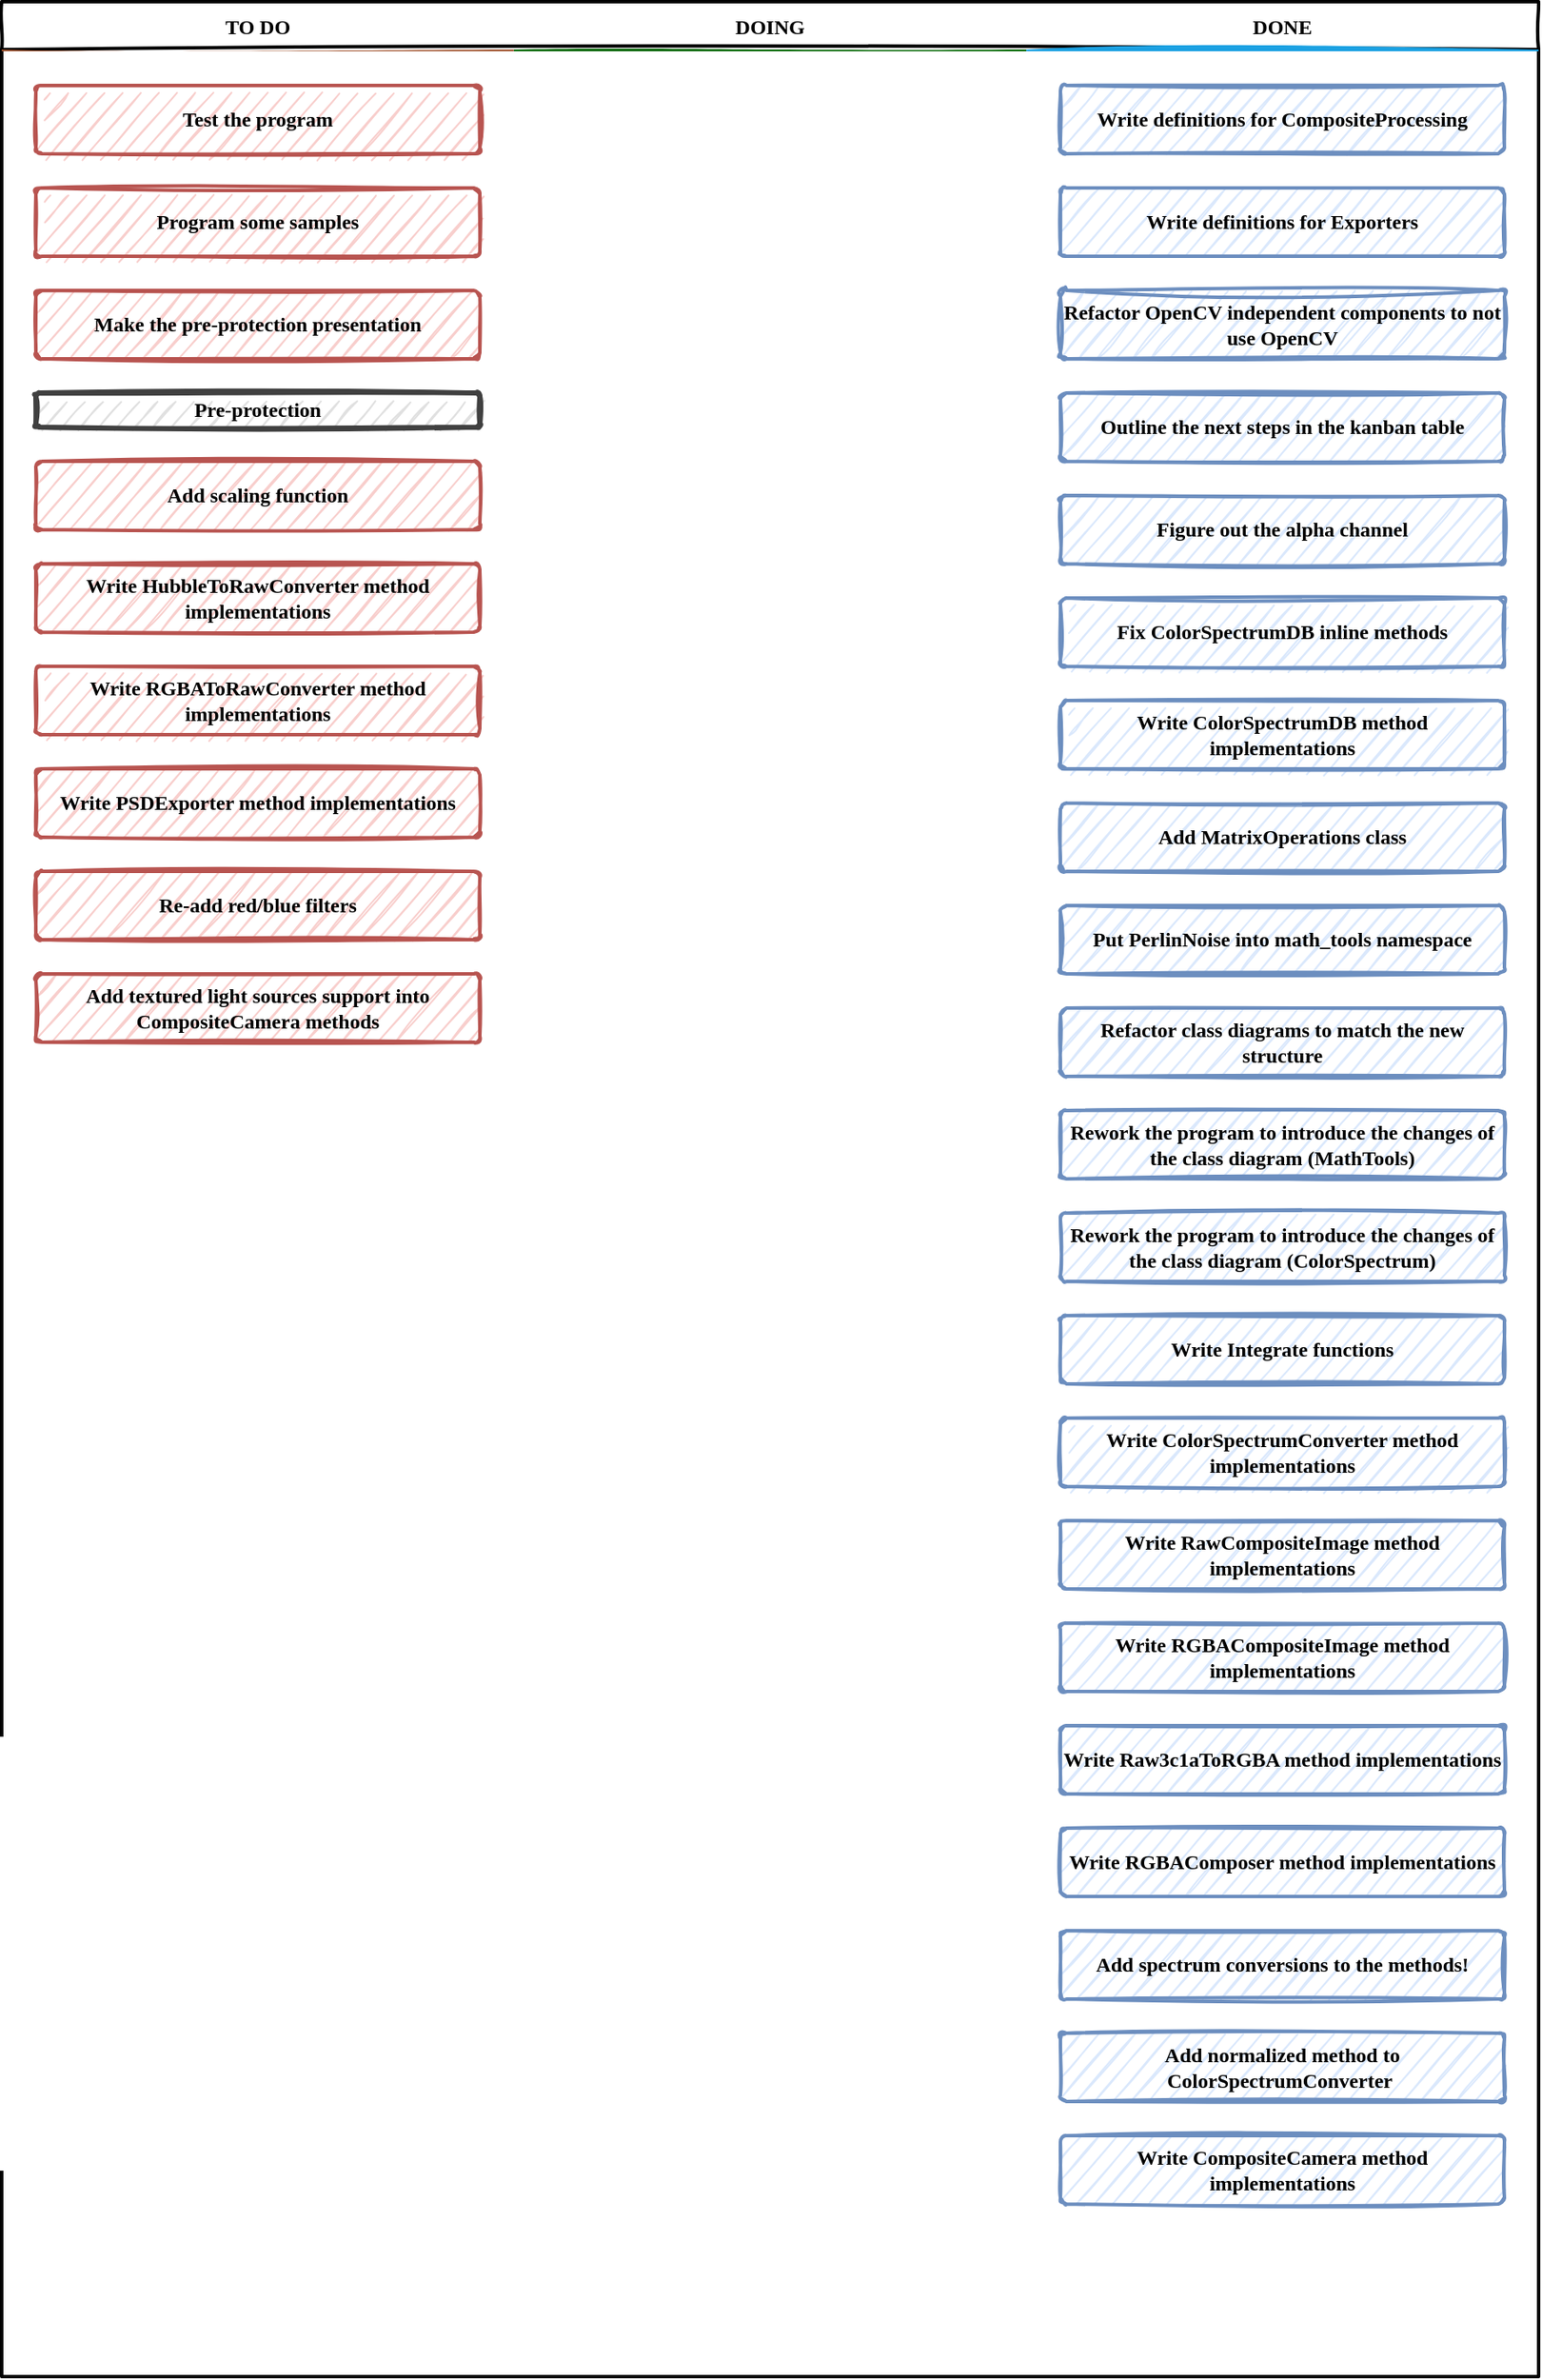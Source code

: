 <mxfile version="21.1.2" type="device">
  <diagram id="wFE0QG_FPsp0jaGvCLVb" name="Page-1">
    <mxGraphModel dx="1964" dy="674" grid="1" gridSize="10" guides="1" tooltips="1" connect="1" arrows="1" fold="1" page="1" pageScale="1" pageWidth="850" pageHeight="1100" math="0" shadow="0">
      <root>
        <mxCell id="0" />
        <mxCell id="1" parent="0" />
        <mxCell id="_5mSTuPxr-ZiKRkBDSY7-1" value="" style="swimlane;fontStyle=2;childLayout=stackLayout;horizontal=1;startSize=28;horizontalStack=1;resizeParent=1;resizeParentMax=0;resizeLast=0;collapsible=0;marginBottom=0;swimlaneFillColor=none;fontFamily=Permanent Marker;fontSize=16;points=[];verticalAlign=top;stackBorder=0;resizable=1;strokeWidth=2;sketch=1;disableMultiStroke=1;" parent="1" vertex="1">
          <mxGeometry y="80" width="900" height="1390" as="geometry" />
        </mxCell>
        <object label="TO DO" status="New" id="_5mSTuPxr-ZiKRkBDSY7-2">
          <mxCell style="swimlane;strokeWidth=2;fontFamily=Permanent Marker;html=0;startSize=1;verticalAlign=bottom;spacingBottom=5;points=[];childLayout=stackLayout;stackBorder=20;stackSpacing=20;resizeLast=0;resizeParent=1;horizontalStack=0;collapsible=0;sketch=1;strokeColor=none;fillStyle=solid;fillColor=#A0522D;" parent="_5mSTuPxr-ZiKRkBDSY7-1" vertex="1">
            <mxGeometry y="28" width="300" height="1362" as="geometry" />
          </mxCell>
        </object>
        <object label="Test the program" placeholders="1" id="_B5xB6yS-wQfZPq2VHyh-26">
          <mxCell style="whiteSpace=wrap;html=1;strokeWidth=2;fillColor=#f8cecc;fontStyle=1;spacingTop=0;rounded=1;arcSize=9;points=[];sketch=1;fontFamily=Permanent Marker;hachureGap=8;fillWeight=1;strokeColor=#b85450;" parent="_5mSTuPxr-ZiKRkBDSY7-2" vertex="1">
            <mxGeometry x="20" y="21" width="260" height="40" as="geometry" />
          </mxCell>
        </object>
        <object label="Program some samples" placeholders="1" id="_B5xB6yS-wQfZPq2VHyh-27">
          <mxCell style="whiteSpace=wrap;html=1;strokeWidth=2;fillColor=#f8cecc;fontStyle=1;spacingTop=0;rounded=1;arcSize=9;points=[];sketch=1;fontFamily=Permanent Marker;hachureGap=8;fillWeight=1;strokeColor=#b85450;" parent="_5mSTuPxr-ZiKRkBDSY7-2" vertex="1">
            <mxGeometry x="20" y="81" width="260" height="40" as="geometry" />
          </mxCell>
        </object>
        <object label="Make the pre-protection presentation" placeholders="1" id="pLNMyA59S91D-jUSyazH-4">
          <mxCell style="whiteSpace=wrap;html=1;strokeWidth=2;fillColor=#f8cecc;fontStyle=1;spacingTop=0;rounded=1;arcSize=9;points=[];sketch=1;fontFamily=Permanent Marker;hachureGap=8;fillWeight=1;strokeColor=#b85450;" parent="_5mSTuPxr-ZiKRkBDSY7-2" vertex="1">
            <mxGeometry x="20" y="141" width="260" height="40" as="geometry" />
          </mxCell>
        </object>
        <object label="Pre-protection" placeholders="1" id="pLNMyA59S91D-jUSyazH-5">
          <mxCell style="whiteSpace=wrap;html=1;strokeWidth=3;fillColor=#E0E0E0;fontStyle=1;spacingTop=0;rounded=1;arcSize=9;points=[];sketch=1;fontFamily=Permanent Marker;hachureGap=8;fillWeight=1;strokeColor=#404040;imageHeight=15;" parent="_5mSTuPxr-ZiKRkBDSY7-2" vertex="1">
            <mxGeometry x="20" y="201" width="260" height="20" as="geometry" />
          </mxCell>
        </object>
        <object label="Add scaling function" placeholders="1" id="_B5xB6yS-wQfZPq2VHyh-13">
          <mxCell style="whiteSpace=wrap;html=1;strokeWidth=2;fillColor=#f8cecc;fontStyle=1;spacingTop=0;rounded=1;arcSize=9;points=[];sketch=1;fontFamily=Permanent Marker;hachureGap=8;fillWeight=1;strokeColor=#b85450;" parent="_5mSTuPxr-ZiKRkBDSY7-2" vertex="1">
            <mxGeometry x="20" y="241" width="260" height="40" as="geometry" />
          </mxCell>
        </object>
        <object label="Write HubbleToRawConverter method implementations" placeholders="1" id="_B5xB6yS-wQfZPq2VHyh-24">
          <mxCell style="whiteSpace=wrap;html=1;strokeWidth=2;fillColor=#f8cecc;fontStyle=1;spacingTop=0;rounded=1;arcSize=9;points=[];sketch=1;fontFamily=Permanent Marker;hachureGap=8;fillWeight=1;strokeColor=#b85450;" parent="_5mSTuPxr-ZiKRkBDSY7-2" vertex="1">
            <mxGeometry x="20" y="301" width="260" height="40" as="geometry" />
          </mxCell>
        </object>
        <object label="Write RGBAToRawConverter method implementations" placeholders="1" id="_B5xB6yS-wQfZPq2VHyh-25">
          <mxCell style="whiteSpace=wrap;html=1;strokeWidth=2;fillColor=#f8cecc;fontStyle=1;spacingTop=0;rounded=1;arcSize=9;points=[];sketch=1;fontFamily=Permanent Marker;hachureGap=8;fillWeight=1;strokeColor=#b85450;" parent="_5mSTuPxr-ZiKRkBDSY7-2" vertex="1">
            <mxGeometry x="20" y="361" width="260" height="40" as="geometry" />
          </mxCell>
        </object>
        <object label="Write PSDExporter method implementations" placeholders="1" id="_B5xB6yS-wQfZPq2VHyh-22">
          <mxCell style="whiteSpace=wrap;html=1;strokeWidth=2;fillColor=#f8cecc;fontStyle=1;spacingTop=0;rounded=1;arcSize=9;points=[];sketch=1;fontFamily=Permanent Marker;hachureGap=8;fillWeight=1;strokeColor=#b85450;" parent="_5mSTuPxr-ZiKRkBDSY7-2" vertex="1">
            <mxGeometry x="20" y="421" width="260" height="40" as="geometry" />
          </mxCell>
        </object>
        <object label="Re-add red/blue filters" placeholders="1" id="g0ZLRYcUdAwbYLiDwm-Z-1">
          <mxCell style="whiteSpace=wrap;html=1;strokeWidth=2;fillColor=#f8cecc;fontStyle=1;spacingTop=0;rounded=1;arcSize=9;points=[];sketch=1;fontFamily=Permanent Marker;hachureGap=8;fillWeight=1;strokeColor=#b85450;" vertex="1" parent="_5mSTuPxr-ZiKRkBDSY7-2">
            <mxGeometry x="20" y="481" width="260" height="40" as="geometry" />
          </mxCell>
        </object>
        <object label="Add textured light sources support into CompositeCamera methods" placeholders="1" id="g0ZLRYcUdAwbYLiDwm-Z-2">
          <mxCell style="whiteSpace=wrap;html=1;strokeWidth=2;fillColor=#f8cecc;fontStyle=1;spacingTop=0;rounded=1;arcSize=9;points=[];sketch=1;fontFamily=Permanent Marker;hachureGap=8;fillWeight=1;strokeColor=#b85450;" vertex="1" parent="_5mSTuPxr-ZiKRkBDSY7-2">
            <mxGeometry x="20" y="541" width="260" height="40" as="geometry" />
          </mxCell>
        </object>
        <object label="DOING" status="In progress" id="_5mSTuPxr-ZiKRkBDSY7-6">
          <mxCell style="swimlane;strokeWidth=2;fontFamily=Permanent Marker;html=0;startSize=1;verticalAlign=bottom;spacingBottom=5;points=[];childLayout=stackLayout;stackBorder=20;stackSpacing=20;resizeLast=0;resizeParent=1;horizontalStack=0;collapsible=0;sketch=1;strokeColor=none;fillStyle=solid;fillColor=#006600;" parent="_5mSTuPxr-ZiKRkBDSY7-1" vertex="1">
            <mxGeometry x="300" y="28" width="300" height="1362" as="geometry" />
          </mxCell>
        </object>
        <object label="DONE" status="Completed" id="_5mSTuPxr-ZiKRkBDSY7-9">
          <mxCell style="swimlane;strokeWidth=2;fontFamily=Permanent Marker;html=0;startSize=1;verticalAlign=bottom;spacingBottom=5;points=[];childLayout=stackLayout;stackBorder=20;stackSpacing=20;resizeLast=0;resizeParent=1;horizontalStack=0;collapsible=0;sketch=1;strokeColor=none;fillStyle=solid;fillColor=#1BA1E2;" parent="_5mSTuPxr-ZiKRkBDSY7-1" vertex="1">
            <mxGeometry x="600" y="28" width="300" height="1362" as="geometry" />
          </mxCell>
        </object>
        <object label="Write definitions for CompositeProcessing" placeholders="1" id="_5mSTuPxr-ZiKRkBDSY7-4">
          <mxCell style="whiteSpace=wrap;html=1;strokeWidth=2;fillColor=#dae8fc;fontStyle=1;spacingTop=0;rounded=1;arcSize=9;points=[];sketch=1;fontFamily=Permanent Marker;hachureGap=8;fillWeight=1;strokeColor=#6c8ebf;" parent="_5mSTuPxr-ZiKRkBDSY7-9" vertex="1">
            <mxGeometry x="20" y="21" width="260" height="40" as="geometry" />
          </mxCell>
        </object>
        <object label="Write definitions for Exporters" placeholders="1" id="_5mSTuPxr-ZiKRkBDSY7-5">
          <mxCell style="whiteSpace=wrap;html=1;strokeWidth=2;fillColor=#dae8fc;fontStyle=1;spacingTop=0;rounded=1;arcSize=9;points=[];sketch=1;fontFamily=Permanent Marker;hachureGap=8;fillWeight=1;strokeColor=#6c8ebf;" parent="_5mSTuPxr-ZiKRkBDSY7-9" vertex="1">
            <mxGeometry x="20" y="81" width="260" height="40" as="geometry" />
          </mxCell>
        </object>
        <object label="Refactor OpenCV independent components to not use OpenCV" placeholders="1" id="_5mSTuPxr-ZiKRkBDSY7-3">
          <mxCell style="whiteSpace=wrap;strokeWidth=2;fillColor=#dae8fc;fontStyle=1;spacingTop=0;rounded=1;arcSize=9;points=[];fontFamily=Permanent Marker;hachureGap=8;fillWeight=1;labelBackgroundColor=none;labelBorderColor=none;html=1;sketch=1;curveFitting=1;jiggle=2;connectable=1;sketchStyle=rough;strokeColor=#6c8ebf;" parent="_5mSTuPxr-ZiKRkBDSY7-9" vertex="1">
            <mxGeometry x="20" y="141" width="260" height="40" as="geometry" />
          </mxCell>
        </object>
        <object label="Outline the next steps in the kanban table" placeholders="1" id="_B5xB6yS-wQfZPq2VHyh-15">
          <mxCell style="whiteSpace=wrap;html=1;strokeWidth=2;fillColor=#dae8fc;fontStyle=1;spacingTop=0;rounded=1;arcSize=9;points=[];sketch=1;fontFamily=Permanent Marker;hachureGap=8;fillWeight=1;strokeColor=#6c8ebf;" parent="_5mSTuPxr-ZiKRkBDSY7-9" vertex="1">
            <mxGeometry x="20" y="201" width="260" height="40" as="geometry" />
          </mxCell>
        </object>
        <object label="Figure out the alpha channel" placeholders="1" id="_B5xB6yS-wQfZPq2VHyh-12">
          <mxCell style="whiteSpace=wrap;html=1;strokeWidth=2;fillColor=#dae8fc;fontStyle=1;spacingTop=0;rounded=1;arcSize=9;points=[];sketch=1;fontFamily=Permanent Marker;hachureGap=8;fillWeight=1;strokeColor=#6c8ebf;" parent="_5mSTuPxr-ZiKRkBDSY7-9" vertex="1">
            <mxGeometry x="20" y="261" width="260" height="40" as="geometry" />
          </mxCell>
        </object>
        <object label="Fix ColorSpectrumDB inline methods" placeholders="1" id="_B5xB6yS-wQfZPq2VHyh-18">
          <mxCell style="whiteSpace=wrap;html=1;strokeWidth=2;fillColor=#dae8fc;fontStyle=1;spacingTop=0;rounded=1;arcSize=9;points=[];sketch=1;fontFamily=Permanent Marker;hachureGap=8;fillWeight=1;strokeColor=#6c8ebf;" parent="_5mSTuPxr-ZiKRkBDSY7-9" vertex="1">
            <mxGeometry x="20" y="321" width="260" height="40" as="geometry" />
          </mxCell>
        </object>
        <object label="Write ColorSpectrumDB method implementations" placeholders="1" id="_B5xB6yS-wQfZPq2VHyh-17">
          <mxCell style="whiteSpace=wrap;html=1;strokeWidth=2;fillColor=#dae8fc;fontStyle=1;spacingTop=0;rounded=1;arcSize=9;points=[];sketch=1;fontFamily=Permanent Marker;hachureGap=8;fillWeight=1;strokeColor=#6c8ebf;" parent="_5mSTuPxr-ZiKRkBDSY7-9" vertex="1">
            <mxGeometry x="20" y="381" width="260" height="40" as="geometry" />
          </mxCell>
        </object>
        <object label="Add MatrixOperations class" placeholders="1" id="-W177HSRyE7rzrqI0KIZ-1">
          <mxCell style="whiteSpace=wrap;html=1;strokeWidth=2;fillColor=#dae8fc;fontStyle=1;spacingTop=0;rounded=1;arcSize=9;points=[];sketch=1;fontFamily=Permanent Marker;hachureGap=8;fillWeight=1;strokeColor=#6c8ebf;" parent="_5mSTuPxr-ZiKRkBDSY7-9" vertex="1">
            <mxGeometry x="20" y="441" width="260" height="40" as="geometry" />
          </mxCell>
        </object>
        <object label="Put PerlinNoise into math_tools namespace" placeholders="1" id="-W177HSRyE7rzrqI0KIZ-2">
          <mxCell style="whiteSpace=wrap;html=1;strokeWidth=2;fillColor=#dae8fc;fontStyle=1;spacingTop=0;rounded=1;arcSize=9;points=[];sketch=1;fontFamily=Permanent Marker;hachureGap=8;fillWeight=1;strokeColor=#6c8ebf;" parent="_5mSTuPxr-ZiKRkBDSY7-9" vertex="1">
            <mxGeometry x="20" y="501" width="260" height="40" as="geometry" />
          </mxCell>
        </object>
        <object label="Refactor class diagrams to match the new structure" placeholders="1" id="-W177HSRyE7rzrqI0KIZ-3">
          <mxCell style="whiteSpace=wrap;html=1;strokeWidth=2;fillColor=#dae8fc;fontStyle=1;spacingTop=0;rounded=1;arcSize=9;points=[];sketch=1;fontFamily=Permanent Marker;hachureGap=8;fillWeight=1;strokeColor=#6c8ebf;" parent="_5mSTuPxr-ZiKRkBDSY7-9" vertex="1">
            <mxGeometry x="20" y="561" width="260" height="40" as="geometry" />
          </mxCell>
        </object>
        <object label="Rework the program to introduce the changes of the class diagram (MathTools)" placeholders="1" id="pLNMyA59S91D-jUSyazH-1">
          <mxCell style="whiteSpace=wrap;html=1;strokeWidth=2;fillColor=#dae8fc;fontStyle=1;spacingTop=0;rounded=1;arcSize=9;points=[];sketch=1;fontFamily=Permanent Marker;hachureGap=8;fillWeight=1;strokeColor=#6c8ebf;" parent="_5mSTuPxr-ZiKRkBDSY7-9" vertex="1">
            <mxGeometry x="20" y="621" width="260" height="40" as="geometry" />
          </mxCell>
        </object>
        <object label="Rework the program to introduce the changes of the class diagram (ColorSpectrum)" placeholders="1" id="pLNMyA59S91D-jUSyazH-2">
          <mxCell style="whiteSpace=wrap;html=1;strokeWidth=2;fillColor=#dae8fc;fontStyle=1;spacingTop=0;rounded=1;arcSize=9;points=[];sketch=1;fontFamily=Permanent Marker;hachureGap=8;fillWeight=1;strokeColor=#6c8ebf;" parent="_5mSTuPxr-ZiKRkBDSY7-9" vertex="1">
            <mxGeometry x="20" y="681" width="260" height="40" as="geometry" />
          </mxCell>
        </object>
        <object label="Write Integrate functions" placeholders="1" id="-W177HSRyE7rzrqI0KIZ-4">
          <mxCell style="whiteSpace=wrap;html=1;strokeWidth=2;fillColor=#dae8fc;fontStyle=1;spacingTop=0;rounded=1;arcSize=9;points=[];sketch=1;fontFamily=Permanent Marker;hachureGap=8;fillWeight=1;strokeColor=#6c8ebf;" parent="_5mSTuPxr-ZiKRkBDSY7-9" vertex="1">
            <mxGeometry x="20" y="741" width="260" height="40" as="geometry" />
          </mxCell>
        </object>
        <object label="Write ColorSpectrumConverter method implementations" placeholders="1" id="_B5xB6yS-wQfZPq2VHyh-16">
          <mxCell style="whiteSpace=wrap;html=1;strokeWidth=2;fillColor=#dae8fc;fontStyle=1;spacingTop=0;rounded=1;arcSize=9;points=[];sketch=1;fontFamily=Permanent Marker;hachureGap=8;fillWeight=1;strokeColor=#6c8ebf;" parent="_5mSTuPxr-ZiKRkBDSY7-9" vertex="1">
            <mxGeometry x="20" y="801" width="260" height="40" as="geometry" />
          </mxCell>
        </object>
        <object label="Write RawCompositeImage method implementations" placeholders="1" id="_B5xB6yS-wQfZPq2VHyh-19">
          <mxCell style="whiteSpace=wrap;html=1;strokeWidth=2;fillColor=#dae8fc;fontStyle=1;spacingTop=0;rounded=1;arcSize=9;points=[];sketch=1;fontFamily=Permanent Marker;hachureGap=8;fillWeight=1;strokeColor=#6c8ebf;" parent="_5mSTuPxr-ZiKRkBDSY7-9" vertex="1">
            <mxGeometry x="20" y="861" width="260" height="40" as="geometry" />
          </mxCell>
        </object>
        <object label="Write RGBACompositeImage method implementations" placeholders="1" id="iP-xIKbbfGsBqK2G7lzn-1">
          <mxCell style="whiteSpace=wrap;html=1;strokeWidth=2;fillColor=#dae8fc;fontStyle=1;spacingTop=0;rounded=1;arcSize=9;points=[];sketch=1;fontFamily=Permanent Marker;hachureGap=8;fillWeight=1;strokeColor=#6c8ebf;" parent="_5mSTuPxr-ZiKRkBDSY7-9" vertex="1">
            <mxGeometry x="20" y="921" width="260" height="40" as="geometry" />
          </mxCell>
        </object>
        <object label="Write Raw3c1aToRGBA method implementations" placeholders="1" id="_B5xB6yS-wQfZPq2VHyh-21">
          <mxCell style="whiteSpace=wrap;html=1;strokeWidth=2;fillColor=#dae8fc;fontStyle=1;spacingTop=0;rounded=1;arcSize=9;points=[];sketch=1;fontFamily=Permanent Marker;hachureGap=8;fillWeight=1;strokeColor=#6c8ebf;" parent="_5mSTuPxr-ZiKRkBDSY7-9" vertex="1">
            <mxGeometry x="20" y="981" width="260" height="40" as="geometry" />
          </mxCell>
        </object>
        <object label="Write RGBAComposer method implementations" placeholders="1" id="_B5xB6yS-wQfZPq2VHyh-23">
          <mxCell style="whiteSpace=wrap;html=1;strokeWidth=2;fillColor=#dae8fc;fontStyle=1;spacingTop=0;rounded=1;arcSize=9;points=[];sketch=1;fontFamily=Permanent Marker;hachureGap=8;fillWeight=1;strokeColor=#6c8ebf;" parent="_5mSTuPxr-ZiKRkBDSY7-9" vertex="1">
            <mxGeometry x="20" y="1041" width="260" height="40" as="geometry" />
          </mxCell>
        </object>
        <object label="Add spectrum conversions to the methods!" placeholders="1" id="g0ZLRYcUdAwbYLiDwm-Z-3">
          <mxCell style="whiteSpace=wrap;html=1;strokeWidth=2;fillColor=#dae8fc;fontStyle=1;spacingTop=0;rounded=1;arcSize=9;points=[];sketch=1;fontFamily=Permanent Marker;hachureGap=8;fillWeight=1;strokeColor=#6c8ebf;" vertex="1" parent="_5mSTuPxr-ZiKRkBDSY7-9">
            <mxGeometry x="20" y="1101" width="260" height="40" as="geometry" />
          </mxCell>
        </object>
        <object label="Add normalized method to ColorSpectrumConverter&amp;nbsp;" placeholders="1" id="g0ZLRYcUdAwbYLiDwm-Z-4">
          <mxCell style="whiteSpace=wrap;html=1;strokeWidth=2;fillColor=#dae8fc;fontStyle=1;spacingTop=0;rounded=1;arcSize=9;points=[];sketch=1;fontFamily=Permanent Marker;hachureGap=8;fillWeight=1;strokeColor=#6c8ebf;" vertex="1" parent="_5mSTuPxr-ZiKRkBDSY7-9">
            <mxGeometry x="20" y="1161" width="260" height="40" as="geometry" />
          </mxCell>
        </object>
        <object label="Write CompositeCamera method implementations" placeholders="1" id="_B5xB6yS-wQfZPq2VHyh-20">
          <mxCell style="whiteSpace=wrap;html=1;strokeWidth=2;fillColor=#dae8fc;fontStyle=1;spacingTop=0;rounded=1;arcSize=9;points=[];sketch=1;fontFamily=Permanent Marker;hachureGap=8;fillWeight=1;strokeColor=#6c8ebf;" parent="_5mSTuPxr-ZiKRkBDSY7-9" vertex="1">
            <mxGeometry x="20" y="1221" width="260" height="40" as="geometry" />
          </mxCell>
        </object>
      </root>
    </mxGraphModel>
  </diagram>
</mxfile>
